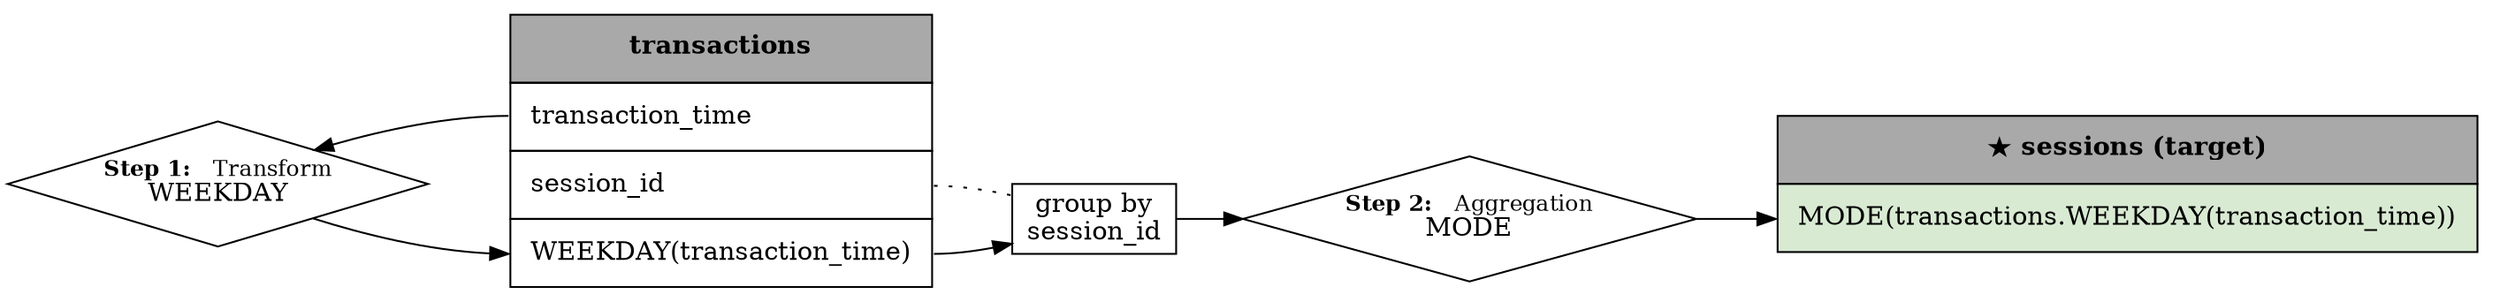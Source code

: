 digraph "MODE(transactions.WEEKDAY(transaction_time))" {
	graph [bb="0,0,1212.7,152",
		rankdir=LR
	];
	node [label="\N",
		shape=box
	];
	edge [arrowhead=none,
		dir=forward,
		style=dotted
	];
	{
		graph [rank=min];
		"1_WEEKDAY(transaction_time)_weekday"	[height=0.94444,
			label=<<FONT POINT-SIZE="12"><B>Step 1:</B>   Transform<BR></BR></FONT>WEEKDAY>,
			pos="108.69,58",
			shape=diamond,
			width=3.0192];
	}
	sessions	[height=1.1806,
		label=<
<TABLE BORDER="0" CELLBORDER="1" CELLSPACING="0" CELLPADDING="10">
    <TR>
        <TD colspan="1" bgcolor="#A9A9A9"><B>★ sessions (target)</B></TD>
    </TR>
    <TR>
        <TD ALIGN="LEFT" port="MODE(transactions.WEEKDAY(transaction_time))" BGCOLOR="#D9EAD3">MODE(transactions.WEEKDAY(transaction_time))</TD>
    </TR>
</TABLE>>,
		pos="1047.2,61",
		shape=plaintext,
		width=4.5972];
	transactions	[height=2.1111,
		label=<
<TABLE BORDER="0" CELLBORDER="1" CELLSPACING="0" CELLPADDING="10">
    <TR>
        <TD colspan="1" bgcolor="#A9A9A9"><B>transactions</B></TD>
    </TR><TR><TD ALIGN="LEFT" port="transaction_time">transaction_time</TD></TR>
<TR><TD ALIGN="LEFT" port="session_id">session_id</TD></TR>
<TR><TD ALIGN="LEFT" port="WEEKDAY(transaction_time)">WEEKDAY(transaction_time)</TD></TR>
</TABLE>>,
		pos="358.38,76",
		shape=plaintext,
		width=2.9167];
	transactions:transaction_time -> "1_WEEKDAY(transaction_time)_weekday"	[arrowhead="",
		pos="e,159.9,76.211 260.38,94 229.96,94 197,86.972 169.69,79.127",
		style=solid];
	"MODE(transactions.WEEKDAY(transaction_time))_groupby_transactions--session_id"	[height=0.5,
		label="group by
session_id",
		pos="536.55,40",
		width=1.0325];
	transactions:"WEEKDAY(transaction_time)" -> "MODE(transactions.WEEKDAY(transaction_time))_groupby_transactions--session_id"	[arrowhead="",
		pos="e,499.28,28.195 456.38,22 467.17,22 478.58,23.609 489.28,25.865",
		style=solid];
	transactions:session_id -> "MODE(transactions.WEEKDAY(transaction_time))_groupby_transactions--session_id"	[pos="456.38,58 470.62,58 485.94,55.198 499.28,51.805"];
	"0_MODE(transactions.WEEKDAY(transaction_time))_mode"	[height=0.94444,
		label=<<FONT POINT-SIZE="12"><B>Step 2:</B>   Aggregation<BR></BR></FONT>MODE>,
		pos="727.71,40",
		shape=diamond,
		width=3.2776];
	"0_MODE(transactions.WEEKDAY(transaction_time))_mode" -> sessions:"MODE(transactions.WEEKDAY(transaction_time))"	[arrowhead="",
		pos="e,889.21,40 845.73,40 856.82,40 867.99,40 878.87,40",
		style=solid];
	"1_WEEKDAY(transaction_time)_weekday" -> transactions:"WEEKDAY(transaction_time)"	[arrowhead="",
		pos="e,260.38,22 159.9,39.789 186.04,31.732 219,23.731 250.29,22.245",
		style=solid];
	"MODE(transactions.WEEKDAY(transaction_time))_groupby_transactions--session_id" -> "0_MODE(transactions.WEEKDAY(transaction_time))_mode"	[arrowhead="",
		pos="e,609.69,40 574.02,40 581.83,40 590.49,40 599.62,40",
		style=solid];
}
